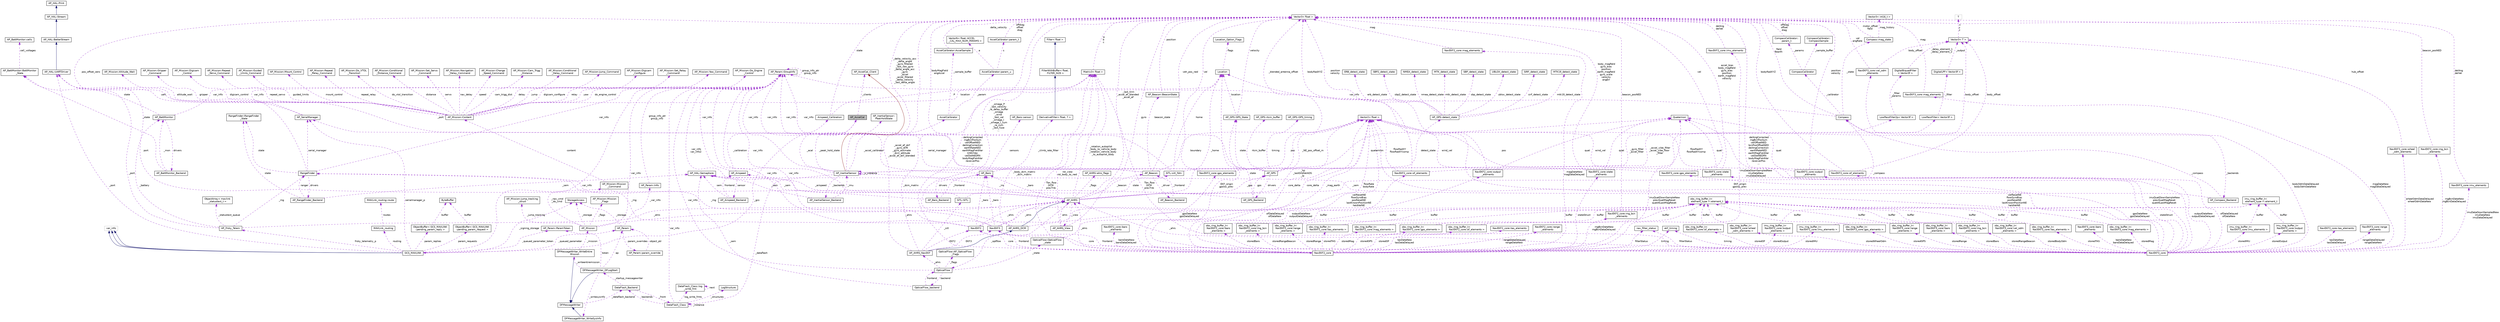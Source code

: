 digraph "AP_AccelCal"
{
 // INTERACTIVE_SVG=YES
  edge [fontname="Helvetica",fontsize="10",labelfontname="Helvetica",labelfontsize="10"];
  node [fontname="Helvetica",fontsize="10",shape=record];
  Node1 [label="AP_AccelCal",height=0.2,width=0.4,color="black", fillcolor="grey75", style="filled", fontcolor="black"];
  Node2 -> Node1 [dir="back",color="darkorchid3",fontsize="10",style="dashed",label=" _gcs" ,fontname="Helvetica"];
  Node2 [label="GCS_MAVLINK",height=0.2,width=0.4,color="black", fillcolor="white", style="filled",URL="$structGCS__MAVLINK.html",tooltip="MAVLink transport control class. "];
  Node3 -> Node2 [dir="back",color="midnightblue",fontsize="10",style="solid",fontname="Helvetica"];
  Node3 [label="var_info",height=0.2,width=0.4,color="grey75", fillcolor="white", style="filled"];
  Node3 -> Node2 [dir="back",color="midnightblue",fontsize="10",style="solid",fontname="Helvetica"];
  Node3 -> Node2 [dir="back",color="midnightblue",fontsize="10",style="solid",fontname="Helvetica"];
  Node4 -> Node2 [dir="back",color="darkorchid3",fontsize="10",style="dashed",label=" _signing_storage" ,fontname="Helvetica"];
  Node4 [label="StorageAccess",height=0.2,width=0.4,color="black", fillcolor="white", style="filled",URL="$classStorageAccess.html"];
  Node5 -> Node2 [dir="back",color="darkorchid3",fontsize="10",style="dashed",label=" serialmanager_p" ,fontname="Helvetica"];
  Node5 [label="AP_SerialManager",height=0.2,width=0.4,color="black", fillcolor="white", style="filled",URL="$classAP__SerialManager.html"];
  Node6 -> Node5 [dir="back",color="darkorchid3",fontsize="10",style="dashed",label=" uart" ,fontname="Helvetica"];
  Node6 [label="AP_HAL::UARTDriver",height=0.2,width=0.4,color="black", fillcolor="white", style="filled",URL="$classAP__HAL_1_1UARTDriver.html"];
  Node7 -> Node6 [dir="back",color="midnightblue",fontsize="10",style="solid",fontname="Helvetica"];
  Node7 [label="AP_HAL::BetterStream",height=0.2,width=0.4,color="black", fillcolor="white", style="filled",URL="$classAP__HAL_1_1BetterStream.html"];
  Node8 -> Node7 [dir="back",color="midnightblue",fontsize="10",style="solid",fontname="Helvetica"];
  Node8 [label="AP_HAL::Stream",height=0.2,width=0.4,color="black", fillcolor="white", style="filled",URL="$classAP__HAL_1_1Stream.html"];
  Node9 -> Node8 [dir="back",color="midnightblue",fontsize="10",style="solid",fontname="Helvetica"];
  Node9 [label="AP_HAL::Print",height=0.2,width=0.4,color="black", fillcolor="white", style="filled",URL="$classAP__HAL_1_1Print.html"];
  Node10 -> Node5 [dir="back",color="darkorchid3",fontsize="10",style="dashed",label=" var_info" ,fontname="Helvetica"];
  Node10 [label="AP_Param::GroupInfo",height=0.2,width=0.4,color="black", fillcolor="white", style="filled",URL="$structAP__Param_1_1GroupInfo.html"];
  Node10 -> Node10 [dir="back",color="darkorchid3",fontsize="10",style="dashed",label=" group_info_ptr\ngroup_info" ,fontname="Helvetica"];
  Node11 -> Node2 [dir="back",color="darkorchid3",fontsize="10",style="dashed",label=" param_replies" ,fontname="Helvetica"];
  Node11 [label="ObjectBuffer\< GCS_MAVLINK\l::pending_param_reply \>",height=0.2,width=0.4,color="black", fillcolor="white", style="filled",URL="$classObjectBuffer.html"];
  Node12 -> Node11 [dir="back",color="darkorchid3",fontsize="10",style="dashed",label=" buffer" ,fontname="Helvetica"];
  Node12 [label="ByteBuffer",height=0.2,width=0.4,color="black", fillcolor="white", style="filled",URL="$classByteBuffer.html"];
  Node13 -> Node2 [dir="back",color="darkorchid3",fontsize="10",style="dashed",label=" param_requests" ,fontname="Helvetica"];
  Node13 [label="ObjectBuffer\< GCS_MAVLINK\l::pending_param_request \>",height=0.2,width=0.4,color="black", fillcolor="white", style="filled",URL="$classObjectBuffer.html"];
  Node12 -> Node13 [dir="back",color="darkorchid3",fontsize="10",style="dashed",label=" buffer" ,fontname="Helvetica"];
  Node14 -> Node2 [dir="back",color="darkorchid3",fontsize="10",style="dashed",label=" _queued_parameter_token" ,fontname="Helvetica"];
  Node14 [label="AP_Param::ParamToken",height=0.2,width=0.4,color="black", fillcolor="white", style="filled",URL="$structAP__Param_1_1ParamToken.html"];
  Node15 -> Node2 [dir="back",color="darkorchid3",fontsize="10",style="dashed",label=" routing" ,fontname="Helvetica"];
  Node15 [label="MAVLink_routing",height=0.2,width=0.4,color="black", fillcolor="white", style="filled",URL="$classMAVLink__routing.html"];
  Node16 -> Node15 [dir="back",color="darkorchid3",fontsize="10",style="dashed",label=" routes" ,fontname="Helvetica"];
  Node16 [label="MAVLink_routing::route",height=0.2,width=0.4,color="black", fillcolor="white", style="filled",URL="$structMAVLink__routing_1_1route.html"];
  Node6 -> Node2 [dir="back",color="darkorchid3",fontsize="10",style="dashed",label=" _port" ,fontname="Helvetica"];
  Node17 -> Node2 [dir="back",color="darkorchid3",fontsize="10",style="dashed",label=" _queued_parameter" ,fontname="Helvetica"];
  Node17 [label="AP_Param",height=0.2,width=0.4,color="black", fillcolor="white", style="filled",URL="$classAP__Param.html"];
  Node4 -> Node17 [dir="back",color="darkorchid3",fontsize="10",style="dashed",label=" _storage" ,fontname="Helvetica"];
  Node18 -> Node17 [dir="back",color="darkorchid3",fontsize="10",style="dashed",label=" _var_info" ,fontname="Helvetica"];
  Node18 [label="AP_Param::Info",height=0.2,width=0.4,color="black", fillcolor="white", style="filled",URL="$structAP__Param_1_1Info.html"];
  Node10 -> Node18 [dir="back",color="darkorchid3",fontsize="10",style="dashed",label=" group_info_ptr\ngroup_info" ,fontname="Helvetica"];
  Node19 -> Node17 [dir="back",color="darkorchid3",fontsize="10",style="dashed",label=" param_overrides" ,fontname="Helvetica"];
  Node19 [label="AP_Param::param_override",height=0.2,width=0.4,color="black", fillcolor="white", style="filled",URL="$structAP__Param_1_1param__override.html"];
  Node17 -> Node19 [dir="back",color="darkorchid3",fontsize="10",style="dashed",label=" object_ptr" ,fontname="Helvetica"];
  Node10 -> Node2 [dir="back",color="darkorchid3",fontsize="10",style="dashed",label=" var_info" ,fontname="Helvetica"];
  Node20 -> Node2 [dir="back",color="darkorchid3",fontsize="10",style="dashed",label=" frsky_telemetry_p" ,fontname="Helvetica"];
  Node20 [label="AP_Frsky_Telem",height=0.2,width=0.4,color="black", fillcolor="white", style="filled",URL="$classAP__Frsky__Telem.html"];
  Node21 -> Node20 [dir="back",color="darkorchid3",fontsize="10",style="dashed",label=" _battery" ,fontname="Helvetica"];
  Node21 [label="AP_BattMonitor",height=0.2,width=0.4,color="black", fillcolor="white", style="filled",URL="$classAP__BattMonitor.html"];
  Node10 -> Node21 [dir="back",color="darkorchid3",fontsize="10",style="dashed",label=" var_info" ,fontname="Helvetica"];
  Node22 -> Node21 [dir="back",color="darkorchid3",fontsize="10",style="dashed",label=" state" ,fontname="Helvetica"];
  Node22 [label="AP_BattMonitor::BattMonitor\l_State",height=0.2,width=0.4,color="black", fillcolor="white", style="filled",URL="$structAP__BattMonitor_1_1BattMonitor__State.html"];
  Node23 -> Node22 [dir="back",color="darkorchid3",fontsize="10",style="dashed",label=" cell_voltages" ,fontname="Helvetica"];
  Node23 [label="AP_BattMonitor::cells",height=0.2,width=0.4,color="black", fillcolor="white", style="filled",URL="$structAP__BattMonitor_1_1cells.html"];
  Node24 -> Node21 [dir="back",color="darkorchid3",fontsize="10",style="dashed",label=" drivers" ,fontname="Helvetica"];
  Node24 [label="AP_BattMonitor_Backend",height=0.2,width=0.4,color="black", fillcolor="white", style="filled",URL="$classAP__BattMonitor__Backend.html"];
  Node21 -> Node24 [dir="back",color="darkorchid3",fontsize="10",style="dashed",label=" _mon" ,fontname="Helvetica"];
  Node22 -> Node24 [dir="back",color="darkorchid3",fontsize="10",style="dashed",label=" _state" ,fontname="Helvetica"];
  Node6 -> Node20 [dir="back",color="darkorchid3",fontsize="10",style="dashed",label=" _port" ,fontname="Helvetica"];
  Node25 -> Node20 [dir="back",color="darkorchid3",fontsize="10",style="dashed",label=" _rng" ,fontname="Helvetica"];
  Node25 [label="RangeFinder",height=0.2,width=0.4,color="black", fillcolor="white", style="filled",URL="$classRangeFinder.html"];
  Node5 -> Node25 [dir="back",color="darkorchid3",fontsize="10",style="dashed",label=" serial_manager" ,fontname="Helvetica"];
  Node26 -> Node25 [dir="back",color="darkorchid3",fontsize="10",style="dashed",label=" state" ,fontname="Helvetica"];
  Node26 [label="RangeFinder::RangeFinder\l_State",height=0.2,width=0.4,color="black", fillcolor="white", style="filled",URL="$structRangeFinder_1_1RangeFinder__State.html"];
  Node10 -> Node25 [dir="back",color="darkorchid3",fontsize="10",style="dashed",label=" var_info" ,fontname="Helvetica"];
  Node27 -> Node25 [dir="back",color="darkorchid3",fontsize="10",style="dashed",label=" pos_offset_zero" ,fontname="Helvetica"];
  Node27 [label="Vector3\< float \>",height=0.2,width=0.4,color="black", fillcolor="white", style="filled",URL="$classVector3.html"];
  Node28 -> Node25 [dir="back",color="darkorchid3",fontsize="10",style="dashed",label=" drivers" ,fontname="Helvetica"];
  Node28 [label="AP_RangeFinder_Backend",height=0.2,width=0.4,color="black", fillcolor="white", style="filled",URL="$classAP__RangeFinder__Backend.html"];
  Node26 -> Node28 [dir="back",color="darkorchid3",fontsize="10",style="dashed",label=" state" ,fontname="Helvetica"];
  Node29 -> Node28 [dir="back",color="darkorchid3",fontsize="10",style="dashed",label=" _sem" ,fontname="Helvetica"];
  Node29 [label="AP_HAL::Semaphore",height=0.2,width=0.4,color="black", fillcolor="white", style="filled",URL="$classAP__HAL_1_1Semaphore.html"];
  Node25 -> Node28 [dir="back",color="darkorchid3",fontsize="10",style="dashed",label=" ranger" ,fontname="Helvetica"];
  Node30 -> Node20 [dir="back",color="darkorchid3",fontsize="10",style="dashed",label=" _ahrs" ,fontname="Helvetica"];
  Node30 [label="AP_AHRS",height=0.2,width=0.4,color="black", fillcolor="white", style="filled",URL="$classAP__AHRS.html"];
  Node31 -> Node30 [dir="back",color="darkorchid3",fontsize="10",style="dashed",label=" _rotation_autopilot\l_body_to_vehicle_body\n_rotation_vehicle_body\l_to_autopilot_body" ,fontname="Helvetica"];
  Node31 [label="Matrix3\< float \>",height=0.2,width=0.4,color="black", fillcolor="white", style="filled",URL="$classMatrix3.html"];
  Node27 -> Node31 [dir="back",color="darkorchid3",fontsize="10",style="dashed",label=" a\nb\nc" ,fontname="Helvetica"];
  Node32 -> Node30 [dir="back",color="darkorchid3",fontsize="10",style="dashed",label=" _flags" ,fontname="Helvetica"];
  Node32 [label="AP_AHRS::ahrs_flags",height=0.2,width=0.4,color="black", fillcolor="white", style="filled",URL="$structAP__AHRS_1_1ahrs__flags.html"];
  Node33 -> Node30 [dir="back",color="darkorchid3",fontsize="10",style="dashed",label=" _baro" ,fontname="Helvetica"];
  Node33 [label="AP_Baro",height=0.2,width=0.4,color="black", fillcolor="white", style="filled",URL="$classAP__Baro.html"];
  Node34 -> Node33 [dir="back",color="darkorchid3",fontsize="10",style="dashed",label=" sensors" ,fontname="Helvetica"];
  Node34 [label="AP_Baro::sensor",height=0.2,width=0.4,color="black", fillcolor="white", style="filled",URL="$structAP__Baro_1_1sensor.html"];
  Node35 -> Node33 [dir="back",color="darkorchid3",fontsize="10",style="dashed",label=" _climb_rate_filter" ,fontname="Helvetica"];
  Node35 [label="DerivativeFilter\< float, 7 \>",height=0.2,width=0.4,color="black", fillcolor="white", style="filled",URL="$classDerivativeFilter.html"];
  Node36 -> Node35 [dir="back",color="midnightblue",fontsize="10",style="solid",fontname="Helvetica"];
  Node36 [label="FilterWithBuffer\< float,\l FILTER_SIZE \>",height=0.2,width=0.4,color="black", fillcolor="white", style="filled",URL="$classFilterWithBuffer.html"];
  Node37 -> Node36 [dir="back",color="midnightblue",fontsize="10",style="solid",fontname="Helvetica"];
  Node37 [label="Filter\< float \>",height=0.2,width=0.4,color="black", fillcolor="white", style="filled",URL="$classFilter.html"];
  Node10 -> Node33 [dir="back",color="darkorchid3",fontsize="10",style="dashed",label=" var_info" ,fontname="Helvetica"];
  Node38 -> Node33 [dir="back",color="darkorchid3",fontsize="10",style="dashed",label=" drivers" ,fontname="Helvetica"];
  Node38 [label="AP_Baro_Backend",height=0.2,width=0.4,color="black", fillcolor="white", style="filled",URL="$classAP__Baro__Backend.html"];
  Node33 -> Node38 [dir="back",color="darkorchid3",fontsize="10",style="dashed",label=" _frontend" ,fontname="Helvetica"];
  Node29 -> Node38 [dir="back",color="darkorchid3",fontsize="10",style="dashed",label=" _sem" ,fontname="Helvetica"];
  Node39 -> Node30 [dir="back",color="darkorchid3",fontsize="10",style="dashed",label=" _optflow" ,fontname="Helvetica"];
  Node39 [label="OpticalFlow",height=0.2,width=0.4,color="black", fillcolor="white", style="filled",URL="$classOpticalFlow.html"];
  Node40 -> Node39 [dir="back",color="darkorchid3",fontsize="10",style="dashed",label=" _ahrs" ,fontname="Helvetica"];
  Node40 [label="AP_AHRS_NavEKF",height=0.2,width=0.4,color="black", fillcolor="white", style="filled",URL="$classAP__AHRS__NavEKF.html"];
  Node41 -> Node40 [dir="back",color="midnightblue",fontsize="10",style="solid",fontname="Helvetica"];
  Node41 [label="AP_AHRS_DCM",height=0.2,width=0.4,color="black", fillcolor="white", style="filled",URL="$classAP__AHRS__DCM.html"];
  Node30 -> Node41 [dir="back",color="midnightblue",fontsize="10",style="solid",fontname="Helvetica"];
  Node31 -> Node41 [dir="back",color="darkorchid3",fontsize="10",style="dashed",label=" _body_dcm_matrix\n_dcm_matrix" ,fontname="Helvetica"];
  Node27 -> Node41 [dir="back",color="darkorchid3",fontsize="10",style="dashed",label=" _omega_P\n_last_velocity\n_ra_delay_buffer\n_omega\n_wind\n_last_vel\n_omega_I\n_omega_I_sum\n_ra_sum\n_last_fuse\n..." ,fontname="Helvetica"];
  Node42 -> Node41 [dir="back",color="darkorchid3",fontsize="10",style="dashed",label=" _mag_earth" ,fontname="Helvetica"];
  Node42 [label="Vector2\< float \>",height=0.2,width=0.4,color="black", fillcolor="white", style="filled",URL="$structVector2.html"];
  Node31 -> Node40 [dir="back",color="darkorchid3",fontsize="10",style="dashed",label=" _dcm_matrix" ,fontname="Helvetica"];
  Node43 -> Node40 [dir="back",color="darkorchid3",fontsize="10",style="dashed",label=" EKF2" ,fontname="Helvetica"];
  Node43 [label="NavEKF2",height=0.2,width=0.4,color="black", fillcolor="white", style="filled",URL="$classNavEKF2.html"];
  Node33 -> Node43 [dir="back",color="darkorchid3",fontsize="10",style="dashed",label=" _baro" ,fontname="Helvetica"];
  Node10 -> Node43 [dir="back",color="darkorchid3",fontsize="10",style="dashed",label=" var_info" ,fontname="Helvetica"];
  Node42 -> Node43 [dir="back",color="darkorchid3",fontsize="10",style="dashed",label=" core_delta" ,fontname="Helvetica"];
  Node25 -> Node43 [dir="back",color="darkorchid3",fontsize="10",style="dashed",label=" _rng" ,fontname="Helvetica"];
  Node30 -> Node43 [dir="back",color="darkorchid3",fontsize="10",style="dashed",label=" _ahrs" ,fontname="Helvetica"];
  Node44 -> Node43 [dir="back",color="darkorchid3",fontsize="10",style="dashed",label=" core" ,fontname="Helvetica"];
  Node44 [label="NavEKF2_core",height=0.2,width=0.4,color="black", fillcolor="white", style="filled",URL="$classNavEKF2__core.html"];
  Node45 -> Node44 [dir="back",color="darkorchid3",fontsize="10",style="dashed",label=" magDataNew\nmagDataDelayed" ,fontname="Helvetica"];
  Node45 [label="NavEKF2_core::mag_elements",height=0.2,width=0.4,color="black", fillcolor="white", style="filled",URL="$structNavEKF2__core_1_1mag__elements.html"];
  Node27 -> Node45 [dir="back",color="darkorchid3",fontsize="10",style="dashed",label=" mag" ,fontname="Helvetica"];
  Node31 -> Node44 [dir="back",color="darkorchid3",fontsize="10",style="dashed",label=" Tbn_flow\nDCM\nprevTnb" ,fontname="Helvetica"];
  Node43 -> Node44 [dir="back",color="darkorchid3",fontsize="10",style="dashed",label=" frontend" ,fontname="Helvetica"];
  Node46 -> Node44 [dir="back",color="darkorchid3",fontsize="10",style="dashed",label=" baroDataNew\nbaroDataDelayed" ,fontname="Helvetica"];
  Node46 [label="NavEKF2_core::baro\l_elements",height=0.2,width=0.4,color="black", fillcolor="white", style="filled",URL="$structNavEKF2__core_1_1baro__elements.html"];
  Node47 -> Node44 [dir="back",color="darkorchid3",fontsize="10",style="dashed",label=" storedIMU" ,fontname="Helvetica"];
  Node47 [label="imu_ring_buffer_t\<\l NavEKF2_core::imu_elements \>",height=0.2,width=0.4,color="black", fillcolor="white", style="filled",URL="$classimu__ring__buffer__t.html"];
  Node48 -> Node47 [dir="back",color="darkorchid3",fontsize="10",style="dashed",label=" buffer" ,fontname="Helvetica"];
  Node48 [label="imu_ring_buffer_t\<\l element_type \>::element_t",height=0.2,width=0.4,color="black", fillcolor="white", style="filled",URL="$structimu__ring__buffer__t_1_1element__t.html"];
  Node49 -> Node44 [dir="back",color="darkorchid3",fontsize="10",style="dashed",label=" rngBcnDataNew\nrngBcnDataDelayed" ,fontname="Helvetica"];
  Node49 [label="NavEKF2_core::rng_bcn\l_elements",height=0.2,width=0.4,color="black", fillcolor="white", style="filled",URL="$structNavEKF2__core_1_1rng__bcn__elements.html"];
  Node27 -> Node49 [dir="back",color="darkorchid3",fontsize="10",style="dashed",label=" beacon_posNED" ,fontname="Helvetica"];
  Node50 -> Node44 [dir="back",color="darkorchid3",fontsize="10",style="dashed",label=" ofDataDelayed\nofDataNew" ,fontname="Helvetica"];
  Node50 [label="NavEKF2_core::of_elements",height=0.2,width=0.4,color="black", fillcolor="white", style="filled",URL="$structNavEKF2__core_1_1of__elements.html"];
  Node27 -> Node50 [dir="back",color="darkorchid3",fontsize="10",style="dashed",label=" bodyRadXYZ" ,fontname="Helvetica"];
  Node51 -> Node50 [dir="back",color="darkorchid3",fontsize="10",style="dashed",label=" body_offset" ,fontname="Helvetica"];
  Node51 [label="Vector3\< T \>",height=0.2,width=0.4,color="black", fillcolor="white", style="filled",URL="$classVector3.html"];
  Node52 -> Node51 [dir="back",color="darkorchid3",fontsize="10",style="dashed",label=" x\ny\nz" ,fontname="Helvetica"];
  Node52 [label="T",height=0.2,width=0.4,color="grey75", fillcolor="white", style="filled"];
  Node42 -> Node50 [dir="back",color="darkorchid3",fontsize="10",style="dashed",label=" flowRadXY\nflowRadXYcomp" ,fontname="Helvetica"];
  Node53 -> Node44 [dir="back",color="darkorchid3",fontsize="10",style="dashed",label=" storedGPS" ,fontname="Helvetica"];
  Node53 [label="obs_ring_buffer_t\<\l NavEKF2_core::gps_elements \>",height=0.2,width=0.4,color="black", fillcolor="white", style="filled",URL="$classobs__ring__buffer__t.html"];
  Node54 -> Node53 [dir="back",color="darkorchid3",fontsize="10",style="dashed",label=" buffer" ,fontname="Helvetica"];
  Node54 [label="obs_ring_buffer_t\<\l element_type \>::element_t",height=0.2,width=0.4,color="black", fillcolor="white", style="filled",URL="$structobs__ring__buffer__t_1_1element__t.html"];
  Node55 -> Node44 [dir="back",color="darkorchid3",fontsize="10",style="dashed",label=" timing" ,fontname="Helvetica"];
  Node55 [label="ekf_timing",height=0.2,width=0.4,color="black", fillcolor="white", style="filled",URL="$structekf__timing.html"];
  Node56 -> Node44 [dir="back",color="darkorchid3",fontsize="10",style="dashed",label=" tasDataNew\ntasDataDelayed" ,fontname="Helvetica"];
  Node56 [label="NavEKF2_core::tas_elements",height=0.2,width=0.4,color="black", fillcolor="white", style="filled",URL="$structNavEKF2__core_1_1tas__elements.html"];
  Node57 -> Node44 [dir="back",color="darkorchid3",fontsize="10",style="dashed",label=" imuQuatDownSampleNew\nprevQuatMagReset\nquatAtLastMagReset" ,fontname="Helvetica"];
  Node57 [label="Quaternion",height=0.2,width=0.4,color="black", fillcolor="white", style="filled",URL="$classQuaternion.html"];
  Node58 -> Node44 [dir="back",color="darkorchid3",fontsize="10",style="dashed",label=" stateStruct" ,fontname="Helvetica"];
  Node58 [label="NavEKF2_core::state\l_elements",height=0.2,width=0.4,color="black", fillcolor="white", style="filled",URL="$structNavEKF2__core_1_1state__elements.html"];
  Node57 -> Node58 [dir="back",color="darkorchid3",fontsize="10",style="dashed",label=" quat" ,fontname="Helvetica"];
  Node27 -> Node58 [dir="back",color="darkorchid3",fontsize="10",style="dashed",label=" body_magfield\ngyro_bias\nposition\nearth_magfield\ngyro_scale\nvelocity\nangErr" ,fontname="Helvetica"];
  Node42 -> Node58 [dir="back",color="darkorchid3",fontsize="10",style="dashed",label=" wind_vel" ,fontname="Helvetica"];
  Node59 -> Node44 [dir="back",color="darkorchid3",fontsize="10",style="dashed",label=" storedOF" ,fontname="Helvetica"];
  Node59 [label="obs_ring_buffer_t\<\l NavEKF2_core::of_elements \>",height=0.2,width=0.4,color="black", fillcolor="white", style="filled",URL="$classobs__ring__buffer__t.html"];
  Node54 -> Node59 [dir="back",color="darkorchid3",fontsize="10",style="dashed",label=" buffer" ,fontname="Helvetica"];
  Node60 -> Node44 [dir="back",color="darkorchid3",fontsize="10",style="dashed",label=" imuDataDownSampledNew\nimuDataNew\nimuDataDelayed" ,fontname="Helvetica"];
  Node60 [label="NavEKF2_core::imu_elements",height=0.2,width=0.4,color="black", fillcolor="white", style="filled",URL="$structNavEKF2__core_1_1imu__elements.html"];
  Node27 -> Node60 [dir="back",color="darkorchid3",fontsize="10",style="dashed",label=" delAng\ndelVel" ,fontname="Helvetica"];
  Node27 -> Node44 [dir="back",color="darkorchid3",fontsize="10",style="dashed",label=" delAngCorrected\nrngBcnPosSum\nvelOffsetNED\ndelAngCorrection\nearthRateNED\nearthMagFieldVar\ntiltErrVec\nvelDotNEDfilt\nbodyMagFieldVar\nreceiverPos\n..." ,fontname="Helvetica"];
  Node61 -> Node44 [dir="back",color="darkorchid3",fontsize="10",style="dashed",label=" filterStatus" ,fontname="Helvetica"];
  Node61 [label="nav_filter_status",height=0.2,width=0.4,color="black", fillcolor="white", style="filled",URL="$unionnav__filter__status.html"];
  Node62 -> Node44 [dir="back",color="darkorchid3",fontsize="10",style="dashed",label=" outputDataNew\noutputDataDelayed" ,fontname="Helvetica"];
  Node62 [label="NavEKF2_core::output\l_elements",height=0.2,width=0.4,color="black", fillcolor="white", style="filled",URL="$structNavEKF2__core_1_1output__elements.html"];
  Node57 -> Node62 [dir="back",color="darkorchid3",fontsize="10",style="dashed",label=" quat" ,fontname="Helvetica"];
  Node27 -> Node62 [dir="back",color="darkorchid3",fontsize="10",style="dashed",label=" position\nvelocity" ,fontname="Helvetica"];
  Node63 -> Node44 [dir="back",color="darkorchid3",fontsize="10",style="dashed",label=" gpsDataNew\ngpsDataDelayed" ,fontname="Helvetica"];
  Node63 [label="NavEKF2_core::gps_elements",height=0.2,width=0.4,color="black", fillcolor="white", style="filled",URL="$structNavEKF2__core_1_1gps__elements.html"];
  Node27 -> Node63 [dir="back",color="darkorchid3",fontsize="10",style="dashed",label=" vel" ,fontname="Helvetica"];
  Node42 -> Node63 [dir="back",color="darkorchid3",fontsize="10",style="dashed",label=" pos" ,fontname="Helvetica"];
  Node42 -> Node44 [dir="back",color="darkorchid3",fontsize="10",style="dashed",label=" velResetNE\nflowGyroBias\nposResetNE\nlastKnownPositionNE\nheldVelNE" ,fontname="Helvetica"];
  Node64 -> Node44 [dir="back",color="darkorchid3",fontsize="10",style="dashed",label=" storedBaro" ,fontname="Helvetica"];
  Node64 [label="obs_ring_buffer_t\<\l NavEKF2_core::baro\l_elements \>",height=0.2,width=0.4,color="black", fillcolor="white", style="filled",URL="$classobs__ring__buffer__t.html"];
  Node54 -> Node64 [dir="back",color="darkorchid3",fontsize="10",style="dashed",label=" buffer" ,fontname="Helvetica"];
  Node65 -> Node44 [dir="back",color="darkorchid3",fontsize="10",style="dashed",label=" storedRangeBeacon" ,fontname="Helvetica"];
  Node65 [label="obs_ring_buffer_t\<\l NavEKF2_core::rng_bcn\l_elements \>",height=0.2,width=0.4,color="black", fillcolor="white", style="filled",URL="$classobs__ring__buffer__t.html"];
  Node54 -> Node65 [dir="back",color="darkorchid3",fontsize="10",style="dashed",label=" buffer" ,fontname="Helvetica"];
  Node66 -> Node44 [dir="back",color="darkorchid3",fontsize="10",style="dashed",label=" storedRange" ,fontname="Helvetica"];
  Node66 [label="obs_ring_buffer_t\<\l NavEKF2_core::range\l_elements \>",height=0.2,width=0.4,color="black", fillcolor="white", style="filled",URL="$classobs__ring__buffer__t.html"];
  Node54 -> Node66 [dir="back",color="darkorchid3",fontsize="10",style="dashed",label=" buffer" ,fontname="Helvetica"];
  Node67 -> Node44 [dir="back",color="darkorchid3",fontsize="10",style="dashed",label=" storedTAS" ,fontname="Helvetica"];
  Node67 [label="obs_ring_buffer_t\<\l NavEKF2_core::tas_elements \>",height=0.2,width=0.4,color="black", fillcolor="white", style="filled",URL="$classobs__ring__buffer__t.html"];
  Node54 -> Node67 [dir="back",color="darkorchid3",fontsize="10",style="dashed",label=" buffer" ,fontname="Helvetica"];
  Node30 -> Node44 [dir="back",color="darkorchid3",fontsize="10",style="dashed",label=" _ahrs" ,fontname="Helvetica"];
  Node68 -> Node44 [dir="back",color="darkorchid3",fontsize="10",style="dashed",label=" storedMag" ,fontname="Helvetica"];
  Node68 [label="obs_ring_buffer_t\<\l NavEKF2_core::mag_elements \>",height=0.2,width=0.4,color="black", fillcolor="white", style="filled",URL="$classobs__ring__buffer__t.html"];
  Node54 -> Node68 [dir="back",color="darkorchid3",fontsize="10",style="dashed",label=" buffer" ,fontname="Helvetica"];
  Node69 -> Node44 [dir="back",color="darkorchid3",fontsize="10",style="dashed",label=" rangeDataDelayed\nrangeDataNew" ,fontname="Helvetica"];
  Node69 [label="NavEKF2_core::range\l_elements",height=0.2,width=0.4,color="black", fillcolor="white", style="filled",URL="$structNavEKF2__core_1_1range__elements.html"];
  Node70 -> Node44 [dir="back",color="darkorchid3",fontsize="10",style="dashed",label=" EKF_origin\ngpsloc_prev" ,fontname="Helvetica"];
  Node70 [label="Location",height=0.2,width=0.4,color="black", fillcolor="white", style="filled",URL="$structLocation.html"];
  Node71 -> Node70 [dir="back",color="darkorchid3",fontsize="10",style="dashed",label=" flags" ,fontname="Helvetica"];
  Node71 [label="Location_Option_Flags",height=0.2,width=0.4,color="black", fillcolor="white", style="filled",URL="$structLocation__Option__Flags.html"];
  Node72 -> Node44 [dir="back",color="darkorchid3",fontsize="10",style="dashed",label=" storedOutput" ,fontname="Helvetica"];
  Node72 [label="imu_ring_buffer_t\<\l NavEKF2_core::output\l_elements \>",height=0.2,width=0.4,color="black", fillcolor="white", style="filled",URL="$classimu__ring__buffer__t.html"];
  Node48 -> Node72 [dir="back",color="darkorchid3",fontsize="10",style="dashed",label=" buffer" ,fontname="Helvetica"];
  Node73 -> Node40 [dir="back",color="darkorchid3",fontsize="10",style="dashed",label=" EKF3" ,fontname="Helvetica"];
  Node73 [label="NavEKF3",height=0.2,width=0.4,color="black", fillcolor="white", style="filled",URL="$classNavEKF3.html"];
  Node74 -> Node73 [dir="back",color="darkorchid3",fontsize="10",style="dashed",label=" core" ,fontname="Helvetica"];
  Node74 [label="NavEKF3_core",height=0.2,width=0.4,color="black", fillcolor="white", style="filled",URL="$classNavEKF3__core.html"];
  Node75 -> Node74 [dir="back",color="darkorchid3",fontsize="10",style="dashed",label=" storedMag" ,fontname="Helvetica"];
  Node75 [label="obs_ring_buffer_t\<\l NavEKF3_core::mag_elements \>",height=0.2,width=0.4,color="black", fillcolor="white", style="filled",URL="$classobs__ring__buffer__t.html"];
  Node54 -> Node75 [dir="back",color="darkorchid3",fontsize="10",style="dashed",label=" buffer" ,fontname="Helvetica"];
  Node76 -> Node74 [dir="back",color="darkorchid3",fontsize="10",style="dashed",label=" outputDataNew\noutputDataDelayed" ,fontname="Helvetica"];
  Node76 [label="NavEKF3_core::output\l_elements",height=0.2,width=0.4,color="black", fillcolor="white", style="filled",URL="$structNavEKF3__core_1_1output__elements.html"];
  Node57 -> Node76 [dir="back",color="darkorchid3",fontsize="10",style="dashed",label=" quat" ,fontname="Helvetica"];
  Node27 -> Node76 [dir="back",color="darkorchid3",fontsize="10",style="dashed",label=" position\nvelocity" ,fontname="Helvetica"];
  Node77 -> Node74 [dir="back",color="darkorchid3",fontsize="10",style="dashed",label=" gpsDataNew\ngpsDataDelayed" ,fontname="Helvetica"];
  Node77 [label="NavEKF3_core::gps_elements",height=0.2,width=0.4,color="black", fillcolor="white", style="filled",URL="$structNavEKF3__core_1_1gps__elements.html"];
  Node27 -> Node77 [dir="back",color="darkorchid3",fontsize="10",style="dashed",label=" vel" ,fontname="Helvetica"];
  Node42 -> Node77 [dir="back",color="darkorchid3",fontsize="10",style="dashed",label=" pos" ,fontname="Helvetica"];
  Node31 -> Node74 [dir="back",color="darkorchid3",fontsize="10",style="dashed",label=" Tbn_flow\nDCM\nprevTnb" ,fontname="Helvetica"];
  Node73 -> Node74 [dir="back",color="darkorchid3",fontsize="10",style="dashed",label=" frontend" ,fontname="Helvetica"];
  Node78 -> Node74 [dir="back",color="darkorchid3",fontsize="10",style="dashed",label=" storedOF" ,fontname="Helvetica"];
  Node78 [label="obs_ring_buffer_t\<\l NavEKF3_core::of_elements \>",height=0.2,width=0.4,color="black", fillcolor="white", style="filled",URL="$classobs__ring__buffer__t.html"];
  Node54 -> Node78 [dir="back",color="darkorchid3",fontsize="10",style="dashed",label=" buffer" ,fontname="Helvetica"];
  Node55 -> Node74 [dir="back",color="darkorchid3",fontsize="10",style="dashed",label=" timing" ,fontname="Helvetica"];
  Node79 -> Node74 [dir="back",color="darkorchid3",fontsize="10",style="dashed",label=" wheelOdmDataDelayed\nwheelOdmDataNew" ,fontname="Helvetica"];
  Node79 [label="NavEKF3_core::wheel\l_odm_elements",height=0.2,width=0.4,color="black", fillcolor="white", style="filled",URL="$structNavEKF3__core_1_1wheel__odm__elements.html"];
  Node51 -> Node79 [dir="back",color="darkorchid3",fontsize="10",style="dashed",label=" hub_offset" ,fontname="Helvetica"];
  Node80 -> Node74 [dir="back",color="darkorchid3",fontsize="10",style="dashed",label=" bodyOdmDataDelayed\nbodyOdmDataNew" ,fontname="Helvetica"];
  Node80 [label="NavEKF3_core::vel_odm\l_elements",height=0.2,width=0.4,color="black", fillcolor="white", style="filled",URL="$structNavEKF3__core_1_1vel__odm__elements.html"];
  Node27 -> Node80 [dir="back",color="darkorchid3",fontsize="10",style="dashed",label=" vel\nangRate" ,fontname="Helvetica"];
  Node51 -> Node80 [dir="back",color="darkorchid3",fontsize="10",style="dashed",label=" body_offset" ,fontname="Helvetica"];
  Node57 -> Node74 [dir="back",color="darkorchid3",fontsize="10",style="dashed",label=" imuQuatDownSampleNew\nprevQuatMagReset\nquatAtLastMagReset" ,fontname="Helvetica"];
  Node81 -> Node74 [dir="back",color="darkorchid3",fontsize="10",style="dashed",label=" storedWheelOdm" ,fontname="Helvetica"];
  Node81 [label="obs_ring_buffer_t\<\l NavEKF3_core::wheel\l_odm_elements \>",height=0.2,width=0.4,color="black", fillcolor="white", style="filled",URL="$classobs__ring__buffer__t.html"];
  Node54 -> Node81 [dir="back",color="darkorchid3",fontsize="10",style="dashed",label=" buffer" ,fontname="Helvetica"];
  Node27 -> Node74 [dir="back",color="darkorchid3",fontsize="10",style="dashed",label=" delAngCorrected\nrngBcnPosSum\nvelOffsetNED\nbcnPosOffsetNED\ndelAngCorrection\nearthRateNED\nearthMagFieldVar\nvelDotNEDfilt\nbodyMagFieldVar\nreceiverPos\n..." ,fontname="Helvetica"];
  Node61 -> Node74 [dir="back",color="darkorchid3",fontsize="10",style="dashed",label=" filterStatus" ,fontname="Helvetica"];
  Node82 -> Node74 [dir="back",color="darkorchid3",fontsize="10",style="dashed",label=" magDataNew\nmagDataDelayed" ,fontname="Helvetica"];
  Node82 [label="NavEKF3_core::mag_elements",height=0.2,width=0.4,color="black", fillcolor="white", style="filled",URL="$structNavEKF3__core_1_1mag__elements.html"];
  Node27 -> Node82 [dir="back",color="darkorchid3",fontsize="10",style="dashed",label=" mag" ,fontname="Helvetica"];
  Node42 -> Node74 [dir="back",color="darkorchid3",fontsize="10",style="dashed",label=" velResetNE\nflowGyroBias\nposResetNE\nlastKnownPositionNE\nheldVelNE" ,fontname="Helvetica"];
  Node83 -> Node74 [dir="back",color="darkorchid3",fontsize="10",style="dashed",label=" storedGPS" ,fontname="Helvetica"];
  Node83 [label="obs_ring_buffer_t\<\l NavEKF3_core::gps_elements \>",height=0.2,width=0.4,color="black", fillcolor="white", style="filled",URL="$classobs__ring__buffer__t.html"];
  Node54 -> Node83 [dir="back",color="darkorchid3",fontsize="10",style="dashed",label=" buffer" ,fontname="Helvetica"];
  Node84 -> Node74 [dir="back",color="darkorchid3",fontsize="10",style="dashed",label=" stateStruct" ,fontname="Helvetica"];
  Node84 [label="NavEKF3_core::state\l_elements",height=0.2,width=0.4,color="black", fillcolor="white", style="filled",URL="$structNavEKF3__core_1_1state__elements.html"];
  Node57 -> Node84 [dir="back",color="darkorchid3",fontsize="10",style="dashed",label=" quat" ,fontname="Helvetica"];
  Node27 -> Node84 [dir="back",color="darkorchid3",fontsize="10",style="dashed",label=" accel_bias\nbody_magfield\ngyro_bias\nposition\nearth_magfield\nvelocity" ,fontname="Helvetica"];
  Node42 -> Node84 [dir="back",color="darkorchid3",fontsize="10",style="dashed",label=" wind_vel" ,fontname="Helvetica"];
  Node85 -> Node74 [dir="back",color="darkorchid3",fontsize="10",style="dashed",label=" storedRange" ,fontname="Helvetica"];
  Node85 [label="obs_ring_buffer_t\<\l NavEKF3_core::range\l_elements \>",height=0.2,width=0.4,color="black", fillcolor="white", style="filled",URL="$classobs__ring__buffer__t.html"];
  Node54 -> Node85 [dir="back",color="darkorchid3",fontsize="10",style="dashed",label=" buffer" ,fontname="Helvetica"];
  Node86 -> Node74 [dir="back",color="darkorchid3",fontsize="10",style="dashed",label=" rngBcnDataNew\nrngBcnDataDelayed" ,fontname="Helvetica"];
  Node86 [label="NavEKF3_core::rng_bcn\l_elements",height=0.2,width=0.4,color="black", fillcolor="white", style="filled",URL="$structNavEKF3__core_1_1rng__bcn__elements.html"];
  Node27 -> Node86 [dir="back",color="darkorchid3",fontsize="10",style="dashed",label=" beacon_posNED" ,fontname="Helvetica"];
  Node87 -> Node74 [dir="back",color="darkorchid3",fontsize="10",style="dashed",label=" baroDataNew\nbaroDataDelayed" ,fontname="Helvetica"];
  Node87 [label="NavEKF3_core::baro\l_elements",height=0.2,width=0.4,color="black", fillcolor="white", style="filled",URL="$structNavEKF3__core_1_1baro__elements.html"];
  Node30 -> Node74 [dir="back",color="darkorchid3",fontsize="10",style="dashed",label=" _ahrs" ,fontname="Helvetica"];
  Node88 -> Node74 [dir="back",color="darkorchid3",fontsize="10",style="dashed",label=" storedBaro" ,fontname="Helvetica"];
  Node88 [label="obs_ring_buffer_t\<\l NavEKF3_core::baro\l_elements \>",height=0.2,width=0.4,color="black", fillcolor="white", style="filled",URL="$classobs__ring__buffer__t.html"];
  Node54 -> Node88 [dir="back",color="darkorchid3",fontsize="10",style="dashed",label=" buffer" ,fontname="Helvetica"];
  Node70 -> Node74 [dir="back",color="darkorchid3",fontsize="10",style="dashed",label=" EKF_origin\ngpsloc_prev" ,fontname="Helvetica"];
  Node89 -> Node74 [dir="back",color="darkorchid3",fontsize="10",style="dashed",label=" tasDataNew\ntasDataDelayed" ,fontname="Helvetica"];
  Node89 [label="NavEKF3_core::tas_elements",height=0.2,width=0.4,color="black", fillcolor="white", style="filled",URL="$structNavEKF3__core_1_1tas__elements.html"];
  Node90 -> Node74 [dir="back",color="darkorchid3",fontsize="10",style="dashed",label=" storedIMU" ,fontname="Helvetica"];
  Node90 [label="imu_ring_buffer_t\<\l NavEKF3_core::imu_elements \>",height=0.2,width=0.4,color="black", fillcolor="white", style="filled",URL="$classimu__ring__buffer__t.html"];
  Node48 -> Node90 [dir="back",color="darkorchid3",fontsize="10",style="dashed",label=" buffer" ,fontname="Helvetica"];
  Node91 -> Node74 [dir="back",color="darkorchid3",fontsize="10",style="dashed",label=" storedRangeBeacon" ,fontname="Helvetica"];
  Node91 [label="obs_ring_buffer_t\<\l NavEKF3_core::rng_bcn\l_elements \>",height=0.2,width=0.4,color="black", fillcolor="white", style="filled",URL="$classobs__ring__buffer__t.html"];
  Node54 -> Node91 [dir="back",color="darkorchid3",fontsize="10",style="dashed",label=" buffer" ,fontname="Helvetica"];
  Node92 -> Node74 [dir="back",color="darkorchid3",fontsize="10",style="dashed",label=" storedBodyOdm" ,fontname="Helvetica"];
  Node92 [label="obs_ring_buffer_t\<\l NavEKF3_core::vel_odm\l_elements \>",height=0.2,width=0.4,color="black", fillcolor="white", style="filled",URL="$classobs__ring__buffer__t.html"];
  Node54 -> Node92 [dir="back",color="darkorchid3",fontsize="10",style="dashed",label=" buffer" ,fontname="Helvetica"];
  Node93 -> Node74 [dir="back",color="darkorchid3",fontsize="10",style="dashed",label=" ofDataDelayed\nofDataNew" ,fontname="Helvetica"];
  Node93 [label="NavEKF3_core::of_elements",height=0.2,width=0.4,color="black", fillcolor="white", style="filled",URL="$structNavEKF3__core_1_1of__elements.html"];
  Node27 -> Node93 [dir="back",color="darkorchid3",fontsize="10",style="dashed",label=" bodyRadXYZ" ,fontname="Helvetica"];
  Node51 -> Node93 [dir="back",color="darkorchid3",fontsize="10",style="dashed",label=" body_offset" ,fontname="Helvetica"];
  Node42 -> Node93 [dir="back",color="darkorchid3",fontsize="10",style="dashed",label=" flowRadXY\nflowRadXYcomp" ,fontname="Helvetica"];
  Node94 -> Node74 [dir="back",color="darkorchid3",fontsize="10",style="dashed",label=" rangeDataDelayed\nrangeDataNew" ,fontname="Helvetica"];
  Node94 [label="NavEKF3_core::range\l_elements",height=0.2,width=0.4,color="black", fillcolor="white", style="filled",URL="$structNavEKF3__core_1_1range__elements.html"];
  Node95 -> Node74 [dir="back",color="darkorchid3",fontsize="10",style="dashed",label=" imuDataDownSampledNew\nimuDataNew\nimuDataDelayed" ,fontname="Helvetica"];
  Node95 [label="NavEKF3_core::imu_elements",height=0.2,width=0.4,color="black", fillcolor="white", style="filled",URL="$structNavEKF3__core_1_1imu__elements.html"];
  Node27 -> Node95 [dir="back",color="darkorchid3",fontsize="10",style="dashed",label=" delAng\ndelVel" ,fontname="Helvetica"];
  Node96 -> Node74 [dir="back",color="darkorchid3",fontsize="10",style="dashed",label=" storedOutput" ,fontname="Helvetica"];
  Node96 [label="imu_ring_buffer_t\<\l NavEKF3_core::output\l_elements \>",height=0.2,width=0.4,color="black", fillcolor="white", style="filled",URL="$classimu__ring__buffer__t.html"];
  Node48 -> Node96 [dir="back",color="darkorchid3",fontsize="10",style="dashed",label=" buffer" ,fontname="Helvetica"];
  Node97 -> Node74 [dir="back",color="darkorchid3",fontsize="10",style="dashed",label=" storedTAS" ,fontname="Helvetica"];
  Node97 [label="obs_ring_buffer_t\<\l NavEKF3_core::tas_elements \>",height=0.2,width=0.4,color="black", fillcolor="white", style="filled",URL="$classobs__ring__buffer__t.html"];
  Node54 -> Node97 [dir="back",color="darkorchid3",fontsize="10",style="dashed",label=" buffer" ,fontname="Helvetica"];
  Node33 -> Node73 [dir="back",color="darkorchid3",fontsize="10",style="dashed",label=" _baro" ,fontname="Helvetica"];
  Node10 -> Node73 [dir="back",color="darkorchid3",fontsize="10",style="dashed",label=" var_info" ,fontname="Helvetica"];
  Node42 -> Node73 [dir="back",color="darkorchid3",fontsize="10",style="dashed",label=" core_delta" ,fontname="Helvetica"];
  Node25 -> Node73 [dir="back",color="darkorchid3",fontsize="10",style="dashed",label=" _rng" ,fontname="Helvetica"];
  Node30 -> Node73 [dir="back",color="darkorchid3",fontsize="10",style="dashed",label=" _ahrs" ,fontname="Helvetica"];
  Node98 -> Node40 [dir="back",color="darkorchid3",fontsize="10",style="dashed",label=" _sitl" ,fontname="Helvetica"];
  Node98 [label="SITL::SITL",height=0.2,width=0.4,color="black", fillcolor="white", style="filled",URL="$classSITL_1_1SITL.html"];
  Node10 -> Node98 [dir="back",color="darkorchid3",fontsize="10",style="dashed",label=" var_info\nvar_info2" ,fontname="Helvetica"];
  Node99 -> Node98 [dir="back",color="darkorchid3",fontsize="10",style="dashed",label=" state" ,fontname="Helvetica"];
  Node99 [label="SITL::sitl_fdm",height=0.2,width=0.4,color="black", fillcolor="white", style="filled",URL="$structSITL_1_1sitl__fdm.html"];
  Node57 -> Node99 [dir="back",color="darkorchid3",fontsize="10",style="dashed",label=" quaternion" ,fontname="Helvetica"];
  Node27 -> Node99 [dir="back",color="darkorchid3",fontsize="10",style="dashed",label=" bodyMagField\nangAccel" ,fontname="Helvetica"];
  Node70 -> Node99 [dir="back",color="darkorchid3",fontsize="10",style="dashed",label=" home" ,fontname="Helvetica"];
  Node27 -> Node40 [dir="back",color="darkorchid3",fontsize="10",style="dashed",label=" _accel_ef_ekf\n_gyro_drift\n_gyro_estimate\n_dcm_attitude\n_accel_ef_ekf_blended" ,fontname="Helvetica"];
  Node10 -> Node39 [dir="back",color="darkorchid3",fontsize="10",style="dashed",label=" var_info" ,fontname="Helvetica"];
  Node100 -> Node39 [dir="back",color="darkorchid3",fontsize="10",style="dashed",label=" _state" ,fontname="Helvetica"];
  Node100 [label="OpticalFlow::OpticalFlow\l_state",height=0.2,width=0.4,color="black", fillcolor="white", style="filled",URL="$structOpticalFlow_1_1OpticalFlow__state.html"];
  Node42 -> Node100 [dir="back",color="darkorchid3",fontsize="10",style="dashed",label=" flowRate\nbodyRate" ,fontname="Helvetica"];
  Node101 -> Node39 [dir="back",color="darkorchid3",fontsize="10",style="dashed",label=" backend" ,fontname="Helvetica"];
  Node101 [label="OpticalFlow_backend",height=0.2,width=0.4,color="black", fillcolor="white", style="filled",URL="$classOpticalFlow__backend.html"];
  Node39 -> Node101 [dir="back",color="darkorchid3",fontsize="10",style="dashed",label=" frontend" ,fontname="Helvetica"];
  Node29 -> Node101 [dir="back",color="darkorchid3",fontsize="10",style="dashed",label=" _sem" ,fontname="Helvetica"];
  Node102 -> Node39 [dir="back",color="darkorchid3",fontsize="10",style="dashed",label=" _flags" ,fontname="Helvetica"];
  Node102 [label="OpticalFlow::AP_OpticalFlow\l_Flags",height=0.2,width=0.4,color="black", fillcolor="white", style="filled",URL="$structOpticalFlow_1_1AP__OpticalFlow__Flags.html"];
  Node10 -> Node30 [dir="back",color="darkorchid3",fontsize="10",style="dashed",label=" var_info" ,fontname="Helvetica"];
  Node103 -> Node30 [dir="back",color="darkorchid3",fontsize="10",style="dashed",label=" _view" ,fontname="Helvetica"];
  Node103 [label="AP_AHRS_View",height=0.2,width=0.4,color="black", fillcolor="white", style="filled",URL="$classAP__AHRS__View.html"];
  Node31 -> Node103 [dir="back",color="darkorchid3",fontsize="10",style="dashed",label=" rot_view\nrot_body_to_ned" ,fontname="Helvetica"];
  Node27 -> Node103 [dir="back",color="darkorchid3",fontsize="10",style="dashed",label=" gyro" ,fontname="Helvetica"];
  Node30 -> Node103 [dir="back",color="darkorchid3",fontsize="10",style="dashed",label=" ahrs" ,fontname="Helvetica"];
  Node27 -> Node30 [dir="back",color="darkorchid3",fontsize="10",style="dashed",label=" _last_trim\n_accel_ef_blended\n_accel_ef" ,fontname="Helvetica"];
  Node104 -> Node30 [dir="back",color="darkorchid3",fontsize="10",style="dashed",label=" _ins" ,fontname="Helvetica"];
  Node104 [label="AP_InertialSensor",height=0.2,width=0.4,color="black", fillcolor="white", style="filled",URL="$classAP__InertialSensor.html"];
  Node105 -> Node104 [dir="back",color="firebrick4",fontsize="10",style="solid",fontname="Helvetica"];
  Node105 [label="AP_AccelCal_Client",height=0.2,width=0.4,color="black", fillcolor="white", style="filled",URL="$classAP__AccelCal__Client.html"];
  Node106 -> Node104 [dir="back",color="darkorchid3",fontsize="10",style="dashed",label=" _peak_hold_state" ,fontname="Helvetica"];
  Node106 [label="AP_InertialSensor::\lPeakHoldState",height=0.2,width=0.4,color="black", fillcolor="white", style="filled",URL="$structAP__InertialSensor_1_1PeakHoldState.html"];
  Node107 -> Node104 [dir="back",color="darkorchid3",fontsize="10",style="dashed",label=" _accel_vibe_filter\n_accel_vibe_floor\l_filter" ,fontname="Helvetica"];
  Node107 [label="LowPassFilter\< Vector3f \>",height=0.2,width=0.4,color="black", fillcolor="white", style="filled",URL="$classLowPassFilter.html"];
  Node108 -> Node107 [dir="back",color="darkorchid3",fontsize="10",style="dashed",label=" _filter" ,fontname="Helvetica"];
  Node108 [label="DigitalLPF\< Vector3f \>",height=0.2,width=0.4,color="black", fillcolor="white", style="filled",URL="$classDigitalLPF.html"];
  Node51 -> Node108 [dir="back",color="darkorchid3",fontsize="10",style="dashed",label=" _output" ,fontname="Helvetica"];
  Node109 -> Node104 [dir="back",color="darkorchid3",fontsize="10",style="dashed",label=" _backends" ,fontname="Helvetica"];
  Node109 [label="AP_InertialSensor_Backend",height=0.2,width=0.4,color="black", fillcolor="white", style="filled",URL="$classAP__InertialSensor__Backend.html"];
  Node29 -> Node109 [dir="back",color="darkorchid3",fontsize="10",style="dashed",label=" _sem" ,fontname="Helvetica"];
  Node104 -> Node109 [dir="back",color="darkorchid3",fontsize="10",style="dashed",label=" _imu" ,fontname="Helvetica"];
  Node110 -> Node104 [dir="back",color="darkorchid3",fontsize="10",style="dashed",label=" _gyro_filter\n_accel_filter" ,fontname="Helvetica"];
  Node110 [label="LowPassFilter2p\< Vector3f \>",height=0.2,width=0.4,color="black", fillcolor="white", style="filled",URL="$classLowPassFilter2p.html"];
  Node111 -> Node110 [dir="back",color="darkorchid3",fontsize="10",style="dashed",label=" _filter\n_params" ,fontname="Helvetica"];
  Node111 [label="DigitalBiquadFilter\l\< Vector3f \>",height=0.2,width=0.4,color="black", fillcolor="white", style="filled",URL="$classDigitalBiquadFilter.html"];
  Node51 -> Node111 [dir="back",color="darkorchid3",fontsize="10",style="dashed",label=" _delay_element_1\n_delay_element_2" ,fontname="Helvetica"];
  Node112 -> Node104 [dir="back",color="darkorchid3",fontsize="10",style="dashed",label=" _accel_calibrator" ,fontname="Helvetica"];
  Node112 [label="AccelCalibrator",height=0.2,width=0.4,color="black", fillcolor="white", style="filled",URL="$classAccelCalibrator.html"];
  Node113 -> Node112 [dir="back",color="darkorchid3",fontsize="10",style="dashed",label=" _param" ,fontname="Helvetica"];
  Node113 [label="AccelCalibrator::param_u",height=0.2,width=0.4,color="black", fillcolor="white", style="filled",URL="$unionAccelCalibrator_1_1param__u.html"];
  Node114 -> Node113 [dir="back",color="darkorchid3",fontsize="10",style="dashed",label=" s" ,fontname="Helvetica"];
  Node114 [label="AccelCalibrator::param_t",height=0.2,width=0.4,color="black", fillcolor="white", style="filled",URL="$structAccelCalibrator_1_1param__t.html"];
  Node27 -> Node114 [dir="back",color="darkorchid3",fontsize="10",style="dashed",label=" offdiag\noffset\ndiag" ,fontname="Helvetica"];
  Node115 -> Node113 [dir="back",color="darkorchid3",fontsize="10",style="dashed",label=" a" ,fontname="Helvetica"];
  Node115 [label="VectorN\< float, ACCEL\l_CAL_MAX_NUM_PARAMS \>",height=0.2,width=0.4,color="black", fillcolor="white", style="filled",URL="$classVectorN.html"];
  Node116 -> Node112 [dir="back",color="darkorchid3",fontsize="10",style="dashed",label=" _sample_buffer" ,fontname="Helvetica"];
  Node116 [label="AccelCalibrator::AccelSample",height=0.2,width=0.4,color="black", fillcolor="white", style="filled",URL="$structAccelCalibrator_1_1AccelSample.html"];
  Node27 -> Node116 [dir="back",color="darkorchid3",fontsize="10",style="dashed",label=" delta_velocity" ,fontname="Helvetica"];
  Node117 -> Node104 [dir="back",color="darkorchid3",fontsize="10",style="dashed",label=" _dataflash" ,fontname="Helvetica"];
  Node117 [label="DataFlash_Class",height=0.2,width=0.4,color="black", fillcolor="white", style="filled",URL="$classDataFlash__Class.html"];
  Node118 -> Node117 [dir="back",color="darkorchid3",fontsize="10",style="dashed",label=" log_write_fmts" ,fontname="Helvetica"];
  Node118 [label="DataFlash_Class::log\l_write_fmt",height=0.2,width=0.4,color="black", fillcolor="white", style="filled",URL="$structDataFlash__Class_1_1log__write__fmt.html"];
  Node118 -> Node118 [dir="back",color="darkorchid3",fontsize="10",style="dashed",label=" next" ,fontname="Helvetica"];
  Node119 -> Node117 [dir="back",color="darkorchid3",fontsize="10",style="dashed",label=" _structures" ,fontname="Helvetica"];
  Node119 [label="LogStructure",height=0.2,width=0.4,color="black", fillcolor="white", style="filled",URL="$structLogStructure.html"];
  Node117 -> Node117 [dir="back",color="darkorchid3",fontsize="10",style="dashed",label=" _instance" ,fontname="Helvetica"];
  Node120 -> Node117 [dir="back",color="darkorchid3",fontsize="10",style="dashed",label=" backends" ,fontname="Helvetica"];
  Node120 [label="DataFlash_Backend",height=0.2,width=0.4,color="black", fillcolor="white", style="filled",URL="$classDataFlash__Backend.html"];
  Node117 -> Node120 [dir="back",color="darkorchid3",fontsize="10",style="dashed",label=" _front" ,fontname="Helvetica"];
  Node121 -> Node120 [dir="back",color="darkorchid3",fontsize="10",style="dashed",label=" _startup_messagewriter" ,fontname="Helvetica"];
  Node121 [label="DFMessageWriter_DFLogStart",height=0.2,width=0.4,color="black", fillcolor="white", style="filled",URL="$classDFMessageWriter__DFLogStart.html"];
  Node122 -> Node121 [dir="back",color="midnightblue",fontsize="10",style="solid",fontname="Helvetica"];
  Node122 [label="DFMessageWriter",height=0.2,width=0.4,color="black", fillcolor="white", style="filled",URL="$classDFMessageWriter.html"];
  Node120 -> Node122 [dir="back",color="darkorchid3",fontsize="10",style="dashed",label=" _dataflash_backend" ,fontname="Helvetica"];
  Node123 -> Node121 [dir="back",color="darkorchid3",fontsize="10",style="dashed",label=" _writeentiremission" ,fontname="Helvetica"];
  Node123 [label="DFMessageWriter_WriteEntire\lMission",height=0.2,width=0.4,color="black", fillcolor="white", style="filled",URL="$classDFMessageWriter__WriteEntireMission.html"];
  Node122 -> Node123 [dir="back",color="midnightblue",fontsize="10",style="solid",fontname="Helvetica"];
  Node124 -> Node123 [dir="back",color="darkorchid3",fontsize="10",style="dashed",label=" _mission" ,fontname="Helvetica"];
  Node124 [label="AP_Mission",height=0.2,width=0.4,color="black", fillcolor="white", style="filled",URL="$classAP__Mission.html",tooltip="Object managing Mission. "];
  Node4 -> Node124 [dir="back",color="darkorchid3",fontsize="10",style="dashed",label=" _storage" ,fontname="Helvetica"];
  Node125 -> Node124 [dir="back",color="darkorchid3",fontsize="10",style="dashed",label=" _nav_cmd\n_do_cmd" ,fontname="Helvetica"];
  Node125 [label="AP_Mission::Mission\l_Command",height=0.2,width=0.4,color="black", fillcolor="white", style="filled",URL="$structAP__Mission_1_1Mission__Command.html"];
  Node126 -> Node125 [dir="back",color="darkorchid3",fontsize="10",style="dashed",label=" content" ,fontname="Helvetica"];
  Node126 [label="AP_Mission::Content",height=0.2,width=0.4,color="black", fillcolor="white", style="filled",URL="$unionAP__Mission_1_1Content.html"];
  Node127 -> Node126 [dir="back",color="darkorchid3",fontsize="10",style="dashed",label=" guided_limits" ,fontname="Helvetica"];
  Node127 [label="AP_Mission::Guided\l_Limits_Command",height=0.2,width=0.4,color="black", fillcolor="white", style="filled",URL="$structAP__Mission_1_1Guided__Limits__Command.html"];
  Node128 -> Node126 [dir="back",color="darkorchid3",fontsize="10",style="dashed",label=" mount_control" ,fontname="Helvetica"];
  Node128 [label="AP_Mission::Mount_Control",height=0.2,width=0.4,color="black", fillcolor="white", style="filled",URL="$structAP__Mission_1_1Mount__Control.html"];
  Node129 -> Node126 [dir="back",color="darkorchid3",fontsize="10",style="dashed",label=" repeat_relay" ,fontname="Helvetica"];
  Node129 [label="AP_Mission::Repeat\l_Relay_Command",height=0.2,width=0.4,color="black", fillcolor="white", style="filled",URL="$structAP__Mission_1_1Repeat__Relay__Command.html"];
  Node130 -> Node126 [dir="back",color="darkorchid3",fontsize="10",style="dashed",label=" do_vtol_transition" ,fontname="Helvetica"];
  Node130 [label="AP_Mission::Do_VTOL\l_Transition",height=0.2,width=0.4,color="black", fillcolor="white", style="filled",URL="$structAP__Mission_1_1Do__VTOL__Transition.html"];
  Node131 -> Node126 [dir="back",color="darkorchid3",fontsize="10",style="dashed",label=" distance" ,fontname="Helvetica"];
  Node131 [label="AP_Mission::Conditional\l_Distance_Command",height=0.2,width=0.4,color="black", fillcolor="white", style="filled",URL="$structAP__Mission_1_1Conditional__Distance__Command.html"];
  Node132 -> Node126 [dir="back",color="darkorchid3",fontsize="10",style="dashed",label=" servo" ,fontname="Helvetica"];
  Node132 [label="AP_Mission::Set_Servo\l_Command",height=0.2,width=0.4,color="black", fillcolor="white", style="filled",URL="$structAP__Mission_1_1Set__Servo__Command.html"];
  Node133 -> Node126 [dir="back",color="darkorchid3",fontsize="10",style="dashed",label=" nav_delay" ,fontname="Helvetica"];
  Node133 [label="AP_Mission::Navigation\l_Delay_Command",height=0.2,width=0.4,color="black", fillcolor="white", style="filled",URL="$structAP__Mission_1_1Navigation__Delay__Command.html"];
  Node134 -> Node126 [dir="back",color="darkorchid3",fontsize="10",style="dashed",label=" speed" ,fontname="Helvetica"];
  Node134 [label="AP_Mission::Change\l_Speed_Command",height=0.2,width=0.4,color="black", fillcolor="white", style="filled",URL="$structAP__Mission_1_1Change__Speed__Command.html"];
  Node135 -> Node126 [dir="back",color="darkorchid3",fontsize="10",style="dashed",label=" cam_trigg_dist" ,fontname="Helvetica"];
  Node135 [label="AP_Mission::Cam_Trigg\l_Distance",height=0.2,width=0.4,color="black", fillcolor="white", style="filled",URL="$structAP__Mission_1_1Cam__Trigg__Distance.html"];
  Node136 -> Node126 [dir="back",color="darkorchid3",fontsize="10",style="dashed",label=" delay" ,fontname="Helvetica"];
  Node136 [label="AP_Mission::Conditional\l_Delay_Command",height=0.2,width=0.4,color="black", fillcolor="white", style="filled",URL="$structAP__Mission_1_1Conditional__Delay__Command.html"];
  Node137 -> Node126 [dir="back",color="darkorchid3",fontsize="10",style="dashed",label=" jump" ,fontname="Helvetica"];
  Node137 [label="AP_Mission::Jump_Command",height=0.2,width=0.4,color="black", fillcolor="white", style="filled",URL="$structAP__Mission_1_1Jump__Command.html"];
  Node70 -> Node126 [dir="back",color="darkorchid3",fontsize="10",style="dashed",label=" location" ,fontname="Helvetica"];
  Node138 -> Node126 [dir="back",color="darkorchid3",fontsize="10",style="dashed",label=" digicam_configure" ,fontname="Helvetica"];
  Node138 [label="AP_Mission::Digicam\l_Configure",height=0.2,width=0.4,color="black", fillcolor="white", style="filled",URL="$structAP__Mission_1_1Digicam__Configure.html"];
  Node139 -> Node126 [dir="back",color="darkorchid3",fontsize="10",style="dashed",label=" relay" ,fontname="Helvetica"];
  Node139 [label="AP_Mission::Set_Relay\l_Command",height=0.2,width=0.4,color="black", fillcolor="white", style="filled",URL="$structAP__Mission_1_1Set__Relay__Command.html"];
  Node140 -> Node126 [dir="back",color="darkorchid3",fontsize="10",style="dashed",label=" yaw" ,fontname="Helvetica"];
  Node140 [label="AP_Mission::Yaw_Command",height=0.2,width=0.4,color="black", fillcolor="white", style="filled",URL="$structAP__Mission_1_1Yaw__Command.html"];
  Node141 -> Node126 [dir="back",color="darkorchid3",fontsize="10",style="dashed",label=" do_engine_control" ,fontname="Helvetica"];
  Node141 [label="AP_Mission::Do_Engine\l_Control",height=0.2,width=0.4,color="black", fillcolor="white", style="filled",URL="$structAP__Mission_1_1Do__Engine__Control.html"];
  Node142 -> Node126 [dir="back",color="darkorchid3",fontsize="10",style="dashed",label=" altitude_wait" ,fontname="Helvetica"];
  Node142 [label="AP_Mission::Altitude_Wait",height=0.2,width=0.4,color="black", fillcolor="white", style="filled",URL="$structAP__Mission_1_1Altitude__Wait.html"];
  Node143 -> Node126 [dir="back",color="darkorchid3",fontsize="10",style="dashed",label=" gripper" ,fontname="Helvetica"];
  Node143 [label="AP_Mission::Gripper\l_Command",height=0.2,width=0.4,color="black", fillcolor="white", style="filled",URL="$structAP__Mission_1_1Gripper__Command.html"];
  Node144 -> Node126 [dir="back",color="darkorchid3",fontsize="10",style="dashed",label=" digicam_control" ,fontname="Helvetica"];
  Node144 [label="AP_Mission::Digicam\l_Control",height=0.2,width=0.4,color="black", fillcolor="white", style="filled",URL="$structAP__Mission_1_1Digicam__Control.html"];
  Node145 -> Node126 [dir="back",color="darkorchid3",fontsize="10",style="dashed",label=" repeat_servo" ,fontname="Helvetica"];
  Node145 [label="AP_Mission::Repeat\l_Servo_Command",height=0.2,width=0.4,color="black", fillcolor="white", style="filled",URL="$structAP__Mission_1_1Repeat__Servo__Command.html"];
  Node10 -> Node124 [dir="back",color="darkorchid3",fontsize="10",style="dashed",label=" var_info" ,fontname="Helvetica"];
  Node146 -> Node124 [dir="back",color="darkorchid3",fontsize="10",style="dashed",label=" _flags" ,fontname="Helvetica"];
  Node146 [label="AP_Mission::Mission\l_Flags",height=0.2,width=0.4,color="black", fillcolor="white", style="filled",URL="$structAP__Mission_1_1Mission__Flags.html"];
  Node30 -> Node124 [dir="back",color="darkorchid3",fontsize="10",style="dashed",label=" _ahrs" ,fontname="Helvetica"];
  Node147 -> Node124 [dir="back",color="darkorchid3",fontsize="10",style="dashed",label=" _jump_tracking" ,fontname="Helvetica"];
  Node147 [label="AP_Mission::jump_tracking\l_struct",height=0.2,width=0.4,color="black", fillcolor="white", style="filled",URL="$structAP__Mission_1_1jump__tracking__struct.html"];
  Node148 -> Node121 [dir="back",color="darkorchid3",fontsize="10",style="dashed",label=" _writesysinfo" ,fontname="Helvetica"];
  Node148 [label="DFMessageWriter_WriteSysInfo",height=0.2,width=0.4,color="black", fillcolor="white", style="filled",URL="$classDFMessageWriter__WriteSysInfo.html"];
  Node122 -> Node148 [dir="back",color="midnightblue",fontsize="10",style="solid",fontname="Helvetica"];
  Node14 -> Node121 [dir="back",color="darkorchid3",fontsize="10",style="dashed",label=" token" ,fontname="Helvetica"];
  Node17 -> Node121 [dir="back",color="darkorchid3",fontsize="10",style="dashed",label=" ap" ,fontname="Helvetica"];
  Node10 -> Node117 [dir="back",color="darkorchid3",fontsize="10",style="dashed",label=" var_info" ,fontname="Helvetica"];
  Node10 -> Node104 [dir="back",color="darkorchid3",fontsize="10",style="dashed",label=" var_info" ,fontname="Helvetica"];
  Node104 -> Node104 [dir="back",color="darkorchid3",fontsize="10",style="dashed",label=" _s_instance" ,fontname="Helvetica"];
  Node27 -> Node104 [dir="back",color="darkorchid3",fontsize="10",style="dashed",label=" _delta_velocity_acc\n_delta_angle\n_gyro_filtered\n_last_raw_gyro\n_delta_angle_acc\n_gyro\n_accel\n_accel_filtered\n_delta_velocity\n_last_delta_angle\n..." ,fontname="Helvetica"];
  Node1 -> Node104 [dir="back",color="darkorchid3",fontsize="10",style="dashed",label=" _acal" ,fontname="Helvetica"];
  Node149 -> Node30 [dir="back",color="darkorchid3",fontsize="10",style="dashed",label=" _airspeed" ,fontname="Helvetica"];
  Node149 [label="AP_Airspeed",height=0.2,width=0.4,color="black", fillcolor="white", style="filled",URL="$classAP__Airspeed.html"];
  Node10 -> Node149 [dir="back",color="darkorchid3",fontsize="10",style="dashed",label=" var_info" ,fontname="Helvetica"];
  Node150 -> Node149 [dir="back",color="darkorchid3",fontsize="10",style="dashed",label=" sensor" ,fontname="Helvetica"];
  Node150 [label="AP_Airspeed_Backend",height=0.2,width=0.4,color="black", fillcolor="white", style="filled",URL="$classAP__Airspeed__Backend.html"];
  Node149 -> Node150 [dir="back",color="darkorchid3",fontsize="10",style="dashed",label=" frontend" ,fontname="Helvetica"];
  Node29 -> Node150 [dir="back",color="darkorchid3",fontsize="10",style="dashed",label=" sem" ,fontname="Helvetica"];
  Node151 -> Node149 [dir="back",color="darkorchid3",fontsize="10",style="dashed",label=" _calibration" ,fontname="Helvetica"];
  Node151 [label="Airspeed_Calibration",height=0.2,width=0.4,color="black", fillcolor="white", style="filled",URL="$classAirspeed__Calibration.html"];
  Node31 -> Node151 [dir="back",color="darkorchid3",fontsize="10",style="dashed",label=" P" ,fontname="Helvetica"];
  Node27 -> Node151 [dir="back",color="darkorchid3",fontsize="10",style="dashed",label=" state" ,fontname="Helvetica"];
  Node42 -> Node30 [dir="back",color="darkorchid3",fontsize="10",style="dashed",label=" _hp\n_lastGndVelADS\n_lp" ,fontname="Helvetica"];
  Node152 -> Node30 [dir="back",color="darkorchid3",fontsize="10",style="dashed",label=" _gps" ,fontname="Helvetica"];
  Node152 [label="AP_GPS",height=0.2,width=0.4,color="black", fillcolor="white", style="filled",URL="$classAP__GPS.html"];
  Node153 -> Node152 [dir="back",color="darkorchid3",fontsize="10",style="dashed",label=" detect_state" ,fontname="Helvetica"];
  Node153 [label="AP_GPS::detect_state",height=0.2,width=0.4,color="black", fillcolor="white", style="filled",URL="$structAP__GPS_1_1detect__state.html"];
  Node154 -> Node153 [dir="back",color="darkorchid3",fontsize="10",style="dashed",label=" sbp_detect_state" ,fontname="Helvetica"];
  Node154 [label="SBP_detect_state",height=0.2,width=0.4,color="black", fillcolor="white", style="filled",URL="$structSBP__detect__state.html"];
  Node155 -> Node153 [dir="back",color="darkorchid3",fontsize="10",style="dashed",label=" ublox_detect_state" ,fontname="Helvetica"];
  Node155 [label="UBLOX_detect_state",height=0.2,width=0.4,color="black", fillcolor="white", style="filled",URL="$structUBLOX__detect__state.html"];
  Node156 -> Node153 [dir="back",color="darkorchid3",fontsize="10",style="dashed",label=" sirf_detect_state" ,fontname="Helvetica"];
  Node156 [label="SIRF_detect_state",height=0.2,width=0.4,color="black", fillcolor="white", style="filled",URL="$structSIRF__detect__state.html"];
  Node157 -> Node153 [dir="back",color="darkorchid3",fontsize="10",style="dashed",label=" mtk19_detect_state" ,fontname="Helvetica"];
  Node157 [label="MTK19_detect_state",height=0.2,width=0.4,color="black", fillcolor="white", style="filled",URL="$structMTK19__detect__state.html"];
  Node158 -> Node153 [dir="back",color="darkorchid3",fontsize="10",style="dashed",label=" erb_detect_state" ,fontname="Helvetica"];
  Node158 [label="ERB_detect_state",height=0.2,width=0.4,color="black", fillcolor="white", style="filled",URL="$structERB__detect__state.html"];
  Node159 -> Node153 [dir="back",color="darkorchid3",fontsize="10",style="dashed",label=" sbp2_detect_state" ,fontname="Helvetica"];
  Node159 [label="SBP2_detect_state",height=0.2,width=0.4,color="black", fillcolor="white", style="filled",URL="$structSBP2__detect__state.html"];
  Node160 -> Node153 [dir="back",color="darkorchid3",fontsize="10",style="dashed",label=" nmea_detect_state" ,fontname="Helvetica"];
  Node160 [label="NMEA_detect_state",height=0.2,width=0.4,color="black", fillcolor="white", style="filled",URL="$structNMEA__detect__state.html"];
  Node161 -> Node153 [dir="back",color="darkorchid3",fontsize="10",style="dashed",label=" mtk_detect_state" ,fontname="Helvetica"];
  Node161 [label="MTK_detect_state",height=0.2,width=0.4,color="black", fillcolor="white", style="filled",URL="$structMTK__detect__state.html"];
  Node162 -> Node152 [dir="back",color="darkorchid3",fontsize="10",style="dashed",label=" timing" ,fontname="Helvetica"];
  Node162 [label="AP_GPS::GPS_timing",height=0.2,width=0.4,color="black", fillcolor="white", style="filled",URL="$structAP__GPS_1_1GPS__timing.html"];
  Node163 -> Node152 [dir="back",color="darkorchid3",fontsize="10",style="dashed",label=" drivers" ,fontname="Helvetica"];
  Node163 [label="AP_GPS_Backend",height=0.2,width=0.4,color="black", fillcolor="white", style="filled",URL="$classAP__GPS__Backend.html"];
  Node6 -> Node163 [dir="back",color="darkorchid3",fontsize="10",style="dashed",label=" port" ,fontname="Helvetica"];
  Node152 -> Node163 [dir="back",color="darkorchid3",fontsize="10",style="dashed",label=" gps" ,fontname="Helvetica"];
  Node164 -> Node163 [dir="back",color="darkorchid3",fontsize="10",style="dashed",label=" state" ,fontname="Helvetica"];
  Node164 [label="AP_GPS::GPS_State",height=0.2,width=0.4,color="black", fillcolor="white", style="filled",URL="$structAP__GPS_1_1GPS__State.html"];
  Node27 -> Node164 [dir="back",color="darkorchid3",fontsize="10",style="dashed",label=" velocity" ,fontname="Helvetica"];
  Node70 -> Node164 [dir="back",color="darkorchid3",fontsize="10",style="dashed",label=" location" ,fontname="Helvetica"];
  Node6 -> Node152 [dir="back",color="darkorchid3",fontsize="10",style="dashed",label=" _port" ,fontname="Helvetica"];
  Node10 -> Node152 [dir="back",color="darkorchid3",fontsize="10",style="dashed",label=" var_info" ,fontname="Helvetica"];
  Node27 -> Node152 [dir="back",color="darkorchid3",fontsize="10",style="dashed",label=" _blended_antenna_offset" ,fontname="Helvetica"];
  Node42 -> Node152 [dir="back",color="darkorchid3",fontsize="10",style="dashed",label=" _NE_pos_offset_m" ,fontname="Helvetica"];
  Node165 -> Node152 [dir="back",color="darkorchid3",fontsize="10",style="dashed",label=" rtcm_buffer" ,fontname="Helvetica"];
  Node165 [label="AP_GPS::rtcm_buffer",height=0.2,width=0.4,color="black", fillcolor="white", style="filled",URL="$structAP__GPS_1_1rtcm__buffer.html"];
  Node164 -> Node152 [dir="back",color="darkorchid3",fontsize="10",style="dashed",label=" state" ,fontname="Helvetica"];
  Node70 -> Node30 [dir="back",color="darkorchid3",fontsize="10",style="dashed",label=" _home" ,fontname="Helvetica"];
  Node166 -> Node30 [dir="back",color="darkorchid3",fontsize="10",style="dashed",label=" _beacon" ,fontname="Helvetica"];
  Node166 [label="AP_Beacon",height=0.2,width=0.4,color="black", fillcolor="white", style="filled",URL="$classAP__Beacon.html"];
  Node5 -> Node166 [dir="back",color="darkorchid3",fontsize="10",style="dashed",label=" serial_manager" ,fontname="Helvetica"];
  Node167 -> Node166 [dir="back",color="darkorchid3",fontsize="10",style="dashed",label=" _driver" ,fontname="Helvetica"];
  Node167 [label="AP_Beacon_Backend",height=0.2,width=0.4,color="black", fillcolor="white", style="filled",URL="$classAP__Beacon__Backend.html"];
  Node166 -> Node167 [dir="back",color="darkorchid3",fontsize="10",style="dashed",label=" _frontend" ,fontname="Helvetica"];
  Node10 -> Node166 [dir="back",color="darkorchid3",fontsize="10",style="dashed",label=" var_info" ,fontname="Helvetica"];
  Node27 -> Node166 [dir="back",color="darkorchid3",fontsize="10",style="dashed",label=" veh_pos_ned" ,fontname="Helvetica"];
  Node42 -> Node166 [dir="back",color="darkorchid3",fontsize="10",style="dashed",label=" boundary" ,fontname="Helvetica"];
  Node168 -> Node166 [dir="back",color="darkorchid3",fontsize="10",style="dashed",label=" beacon_state" ,fontname="Helvetica"];
  Node168 [label="AP_Beacon::BeaconState",height=0.2,width=0.4,color="black", fillcolor="white", style="filled",URL="$structAP__Beacon_1_1BeaconState.html"];
  Node27 -> Node168 [dir="back",color="darkorchid3",fontsize="10",style="dashed",label=" position" ,fontname="Helvetica"];
  Node169 -> Node30 [dir="back",color="darkorchid3",fontsize="10",style="dashed",label=" _compass" ,fontname="Helvetica"];
  Node169 [label="Compass",height=0.2,width=0.4,color="black", fillcolor="white", style="filled",URL="$classCompass.html"];
  Node10 -> Node169 [dir="back",color="darkorchid3",fontsize="10",style="dashed",label=" var_info" ,fontname="Helvetica"];
  Node27 -> Node169 [dir="back",color="darkorchid3",fontsize="10",style="dashed",label=" field\nBearth" ,fontname="Helvetica"];
  Node170 -> Node169 [dir="back",color="darkorchid3",fontsize="10",style="dashed",label=" _calibrator" ,fontname="Helvetica"];
  Node170 [label="CompassCalibrator",height=0.2,width=0.4,color="black", fillcolor="white", style="filled",URL="$classCompassCalibrator.html"];
  Node171 -> Node170 [dir="back",color="darkorchid3",fontsize="10",style="dashed",label=" _params" ,fontname="Helvetica"];
  Node171 [label="CompassCalibrator::\lparam_t",height=0.2,width=0.4,color="black", fillcolor="white", style="filled",URL="$classCompassCalibrator_1_1param__t.html"];
  Node27 -> Node171 [dir="back",color="darkorchid3",fontsize="10",style="dashed",label=" offdiag\noffset\ndiag" ,fontname="Helvetica"];
  Node172 -> Node170 [dir="back",color="darkorchid3",fontsize="10",style="dashed",label=" _sample_buffer" ,fontname="Helvetica"];
  Node172 [label="CompassCalibrator::\lCompassSample",height=0.2,width=0.4,color="black", fillcolor="white", style="filled",URL="$classCompassCalibrator_1_1CompassSample.html"];
  Node173 -> Node169 [dir="back",color="darkorchid3",fontsize="10",style="dashed",label=" _backends" ,fontname="Helvetica"];
  Node173 [label="AP_Compass_Backend",height=0.2,width=0.4,color="black", fillcolor="white", style="filled",URL="$classAP__Compass__Backend.html"];
  Node29 -> Node173 [dir="back",color="darkorchid3",fontsize="10",style="dashed",label=" _sem" ,fontname="Helvetica"];
  Node169 -> Node173 [dir="back",color="darkorchid3",fontsize="10",style="dashed",label=" _compass" ,fontname="Helvetica"];
  Node174 -> Node169 [dir="back",color="darkorchid3",fontsize="10",style="dashed",label=" _state" ,fontname="Helvetica"];
  Node174 [label="Compass::mag_state",height=0.2,width=0.4,color="black", fillcolor="white", style="filled",URL="$structCompass_1_1mag__state.html"];
  Node27 -> Node174 [dir="back",color="darkorchid3",fontsize="10",style="dashed",label=" motor_offset\nfield" ,fontname="Helvetica"];
  Node175 -> Node174 [dir="back",color="darkorchid3",fontsize="10",style="dashed",label=" mag_history" ,fontname="Helvetica"];
  Node175 [label="Vector3\< int16_t \>",height=0.2,width=0.4,color="black", fillcolor="white", style="filled",URL="$classVector3.html"];
  Node176 -> Node20 [dir="back",color="darkorchid3",fontsize="10",style="dashed",label=" _statustext_queue" ,fontname="Helvetica"];
  Node176 [label="ObjectArray\< mavlink\l_statustext_t \>",height=0.2,width=0.4,color="black", fillcolor="white", style="filled",URL="$classObjectArray.html"];
  Node105 -> Node1 [dir="back",color="darkorchid3",fontsize="10",style="dashed",label=" _clients" ,fontname="Helvetica"];
}
